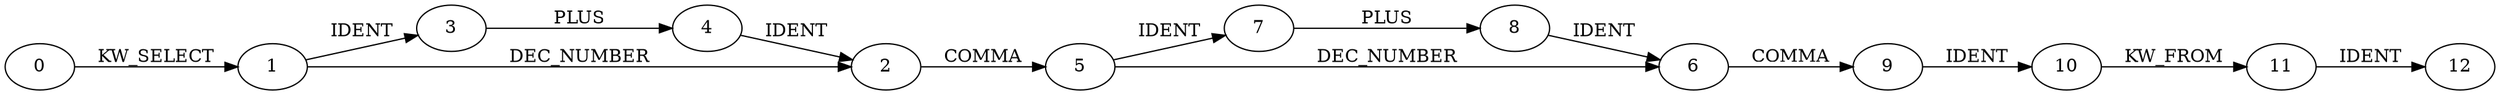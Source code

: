 digraph AST {
rankdir=LR 
1 -> 3[label="IDENT"]
1 -> 2[label="DEC_NUMBER"]
3 -> 4[label="PLUS"]
4 -> 2[label="IDENT"]
2 -> 5[label="COMMA"]
5 -> 7[label="IDENT"]
5 -> 6[label="DEC_NUMBER"]
7 -> 8[label="PLUS"]
8 -> 6[label="IDENT"]
6 -> 9[label="COMMA"]
9 -> 10[label="IDENT"]
0 -> 1[label="KW_SELECT"]
10 -> 11[label="KW_FROM"]
11 -> 12[label="IDENT"]
}
